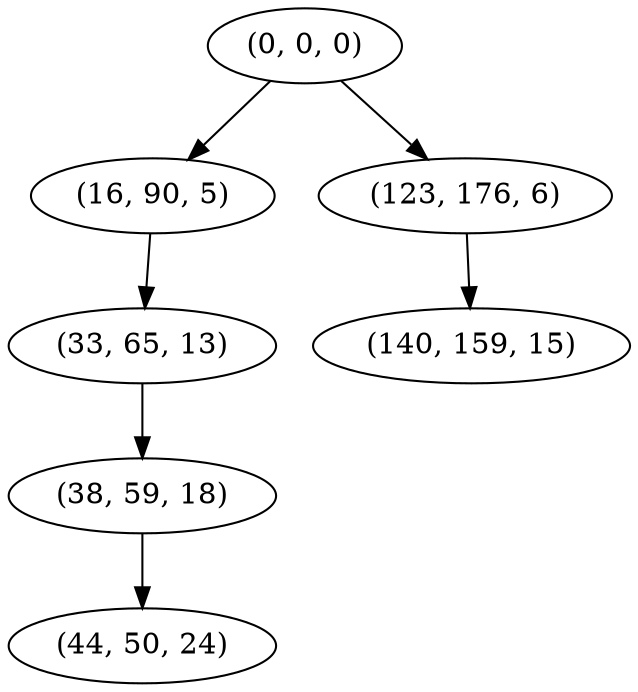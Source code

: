 digraph tree {
    "(0, 0, 0)";
    "(16, 90, 5)";
    "(33, 65, 13)";
    "(38, 59, 18)";
    "(44, 50, 24)";
    "(123, 176, 6)";
    "(140, 159, 15)";
    "(0, 0, 0)" -> "(16, 90, 5)";
    "(0, 0, 0)" -> "(123, 176, 6)";
    "(16, 90, 5)" -> "(33, 65, 13)";
    "(33, 65, 13)" -> "(38, 59, 18)";
    "(38, 59, 18)" -> "(44, 50, 24)";
    "(123, 176, 6)" -> "(140, 159, 15)";
}
